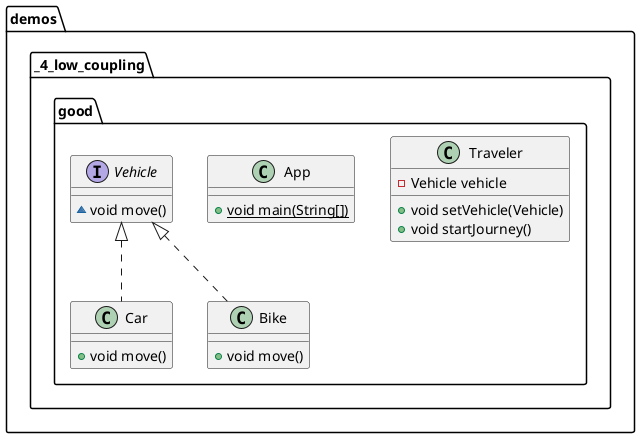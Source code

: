@startuml
class demos._4_low_coupling.good.Car {
+ void move()
}
class demos._4_low_coupling.good.Bike {
+ void move()
}
class demos._4_low_coupling.good.Traveler {
- Vehicle vehicle
+ void setVehicle(Vehicle)
+ void startJourney()
}
class demos._4_low_coupling.good.App {
+ {static} void main(String[])
}
interface demos._4_low_coupling.good.Vehicle {
~ void move()
}


demos._4_low_coupling.good.Vehicle <|.. demos._4_low_coupling.good.Car
demos._4_low_coupling.good.Vehicle <|.. demos._4_low_coupling.good.Bike
@enduml